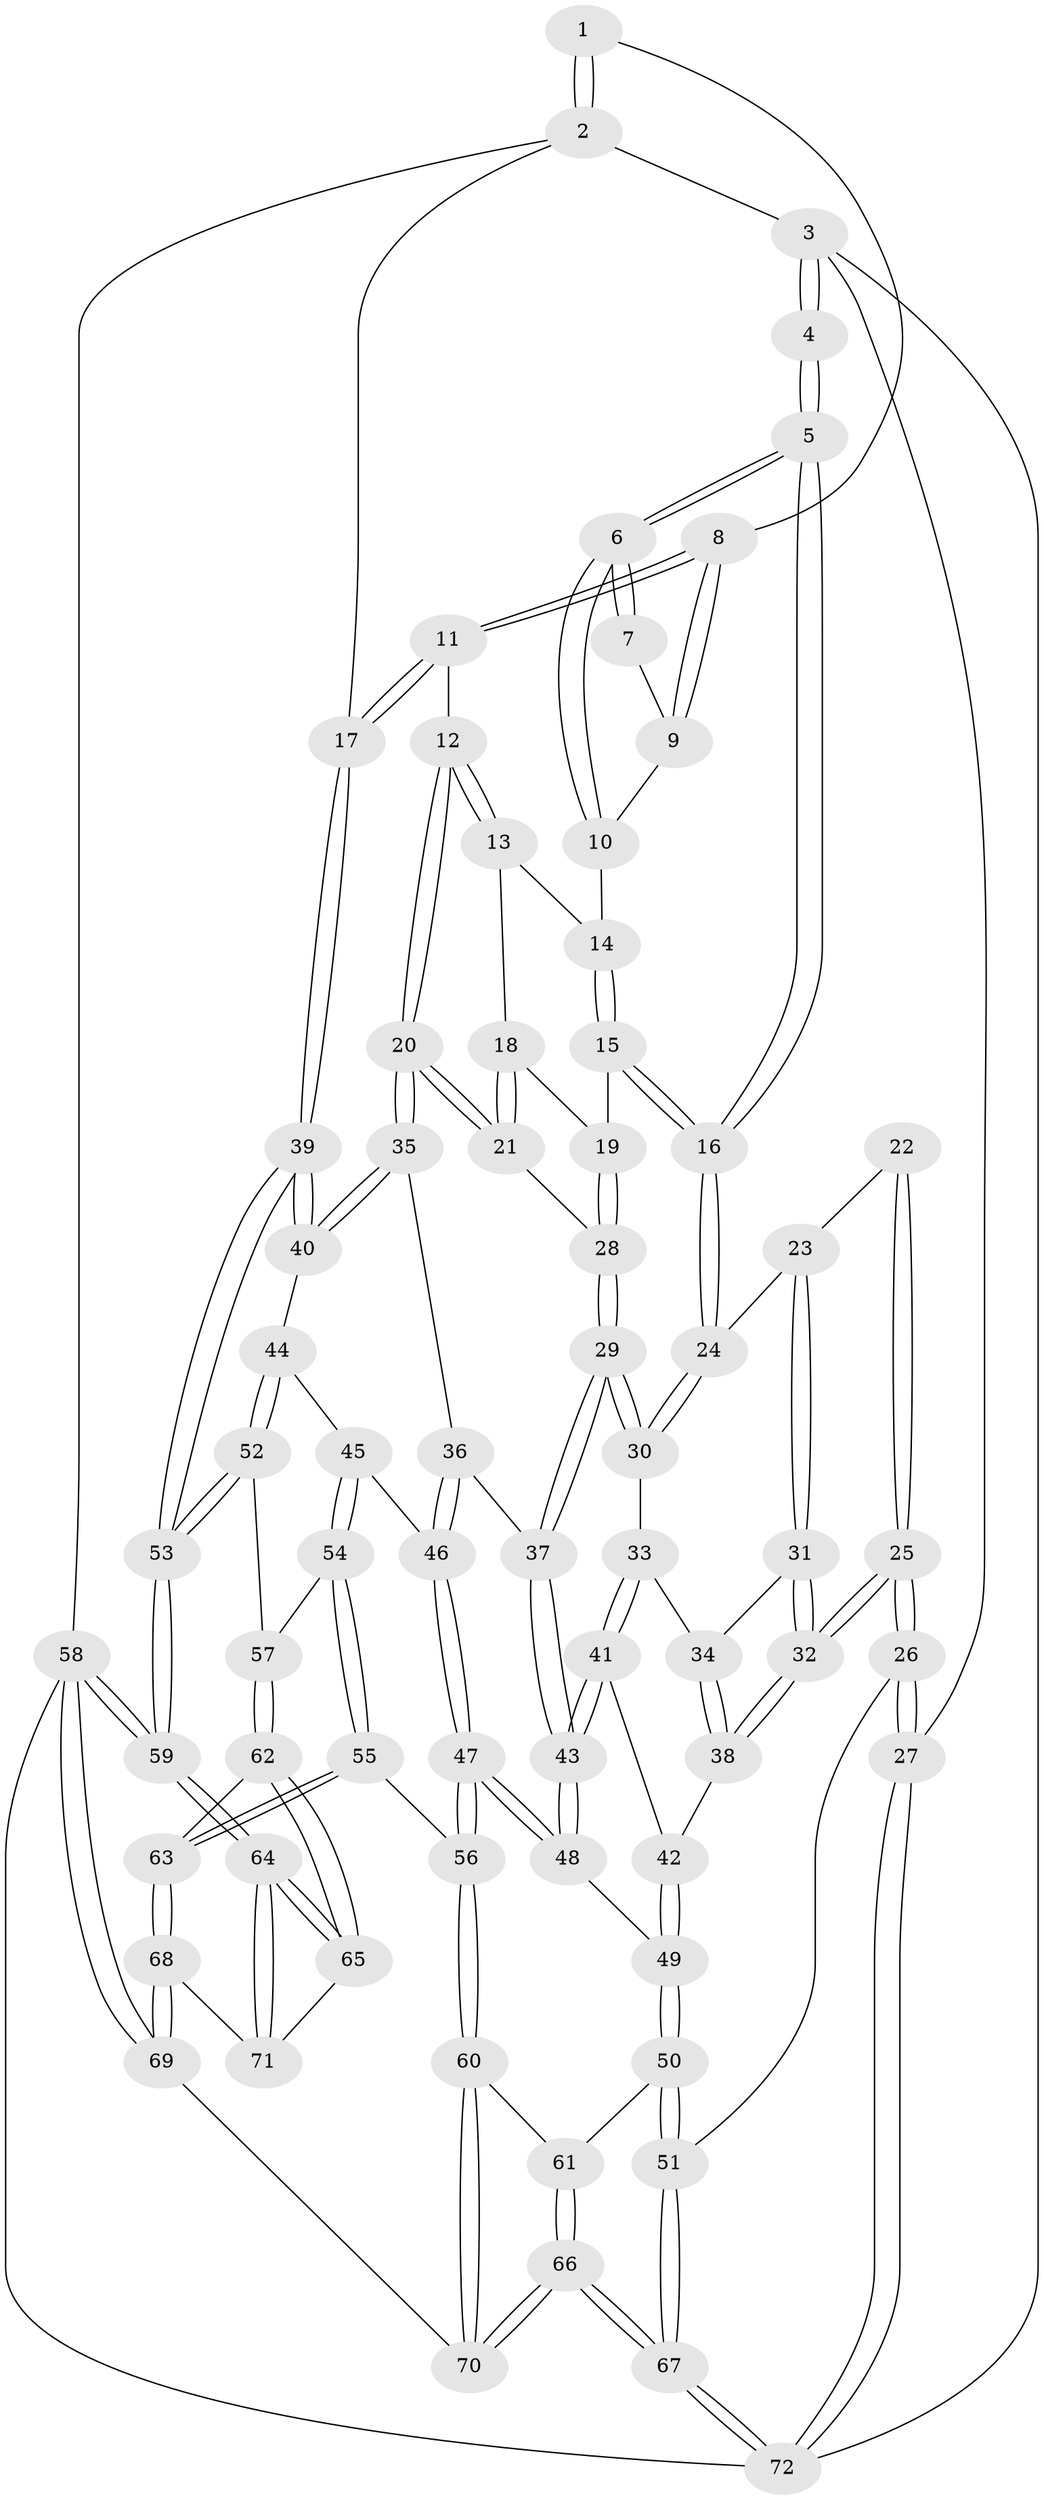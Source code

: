// coarse degree distribution, {3: 0.14, 5: 0.42, 6: 0.1, 4: 0.34}
// Generated by graph-tools (version 1.1) at 2025/24/03/03/25 07:24:36]
// undirected, 72 vertices, 177 edges
graph export_dot {
graph [start="1"]
  node [color=gray90,style=filled];
  1 [pos="+0.931185219062374+0"];
  2 [pos="+1+0"];
  3 [pos="+0+0"];
  4 [pos="+0+0"];
  5 [pos="+0.48889825876556287+0"];
  6 [pos="+0.5388352259083935+0"];
  7 [pos="+0.7480179000028992+0"];
  8 [pos="+0.9717437942496888+0.19944441196897017"];
  9 [pos="+0.9221988226593192+0.15410029420935153"];
  10 [pos="+0.7649379834194133+0.191499524491728"];
  11 [pos="+1+0.276660046259668"];
  12 [pos="+0.9619372403410635+0.302926412425433"];
  13 [pos="+0.8205154818265631+0.25947563160561554"];
  14 [pos="+0.7841403101548315+0.22034685924609754"];
  15 [pos="+0.72132557310749+0.3032454754577366"];
  16 [pos="+0.4810513766900907+0.08550902425720631"];
  17 [pos="+1+0.29629586336290364"];
  18 [pos="+0.7854573345330416+0.30096100355169536"];
  19 [pos="+0.7305041331957269+0.3207643740165309"];
  20 [pos="+0.8273557597401066+0.44041311212551343"];
  21 [pos="+0.7915618493144713+0.3870512359235204"];
  22 [pos="+0.11081534086857568+0.25848235979861445"];
  23 [pos="+0.3163118639725671+0.28082597216853644"];
  24 [pos="+0.48024852845372357+0.08996357959894355"];
  25 [pos="+0.09871348686225591+0.5014388739844499"];
  26 [pos="+0+0.6071070650054691"];
  27 [pos="+0+0.6151266102275712"];
  28 [pos="+0.7258037845458987+0.3395672150458151"];
  29 [pos="+0.60955204936462+0.42196919850390263"];
  30 [pos="+0.5059961490627087+0.20750473725587051"];
  31 [pos="+0.3045245862301725+0.3101338219243386"];
  32 [pos="+0.11263642737430776+0.495555516156348"];
  33 [pos="+0.41178340702026245+0.44980034553552334"];
  34 [pos="+0.3573510721097134+0.43176355476561545"];
  35 [pos="+0.8237205938453889+0.44980623534836245"];
  36 [pos="+0.7047125350553561+0.45548499063740266"];
  37 [pos="+0.6110131553061399+0.4319152462009372"];
  38 [pos="+0.26750958647342715+0.4931346477858754"];
  39 [pos="+1+0.40001408146823275"];
  40 [pos="+0.8440667470448165+0.5070622464680038"];
  41 [pos="+0.41224680852382434+0.45066843663116785"];
  42 [pos="+0.35676583814753376+0.5428126546445353"];
  43 [pos="+0.5525229077328282+0.542406324144113"];
  44 [pos="+0.8446165946809482+0.5125284036283393"];
  45 [pos="+0.8141679656124466+0.5719861644539173"];
  46 [pos="+0.7279325857424997+0.5715049137726734"];
  47 [pos="+0.5926293611548831+0.6472039710213924"];
  48 [pos="+0.5513676399389621+0.56762322673268"];
  49 [pos="+0.38311069737044806+0.6046413592684127"];
  50 [pos="+0.31699566191304773+0.6929751330248046"];
  51 [pos="+0.23218165603692206+0.6925524940522745"];
  52 [pos="+1+0.628507874919677"];
  53 [pos="+1+0.6110008432085405"];
  54 [pos="+0.8160282038254717+0.5930483933696321"];
  55 [pos="+0.7045813681896461+0.7373268090573083"];
  56 [pos="+0.5929119188066339+0.6488536377982094"];
  57 [pos="+0.902908719532378+0.6979964418947828"];
  58 [pos="+1+1"];
  59 [pos="+1+1"];
  60 [pos="+0.48636462024607413+0.7721323401186206"];
  61 [pos="+0.3272327581258129+0.7022584214521571"];
  62 [pos="+0.8984707043098679+0.7052340771876454"];
  63 [pos="+0.7149111373521011+0.7543418632121378"];
  64 [pos="+1+1"];
  65 [pos="+0.9106838449974114+0.8353632953227237"];
  66 [pos="+0.3839094260021057+1"];
  67 [pos="+0.3161001207251217+1"];
  68 [pos="+0.7260885479070395+0.8738824653676999"];
  69 [pos="+0.6278533590539468+1"];
  70 [pos="+0.49747106534227975+1"];
  71 [pos="+0.7497093207282931+0.870467789383215"];
  72 [pos="+0+1"];
  1 -- 2;
  1 -- 2;
  1 -- 8;
  2 -- 3;
  2 -- 17;
  2 -- 58;
  3 -- 4;
  3 -- 4;
  3 -- 27;
  3 -- 72;
  4 -- 5;
  4 -- 5;
  5 -- 6;
  5 -- 6;
  5 -- 16;
  5 -- 16;
  6 -- 7;
  6 -- 7;
  6 -- 10;
  6 -- 10;
  7 -- 9;
  8 -- 9;
  8 -- 9;
  8 -- 11;
  8 -- 11;
  9 -- 10;
  10 -- 14;
  11 -- 12;
  11 -- 17;
  11 -- 17;
  12 -- 13;
  12 -- 13;
  12 -- 20;
  12 -- 20;
  13 -- 14;
  13 -- 18;
  14 -- 15;
  14 -- 15;
  15 -- 16;
  15 -- 16;
  15 -- 19;
  16 -- 24;
  16 -- 24;
  17 -- 39;
  17 -- 39;
  18 -- 19;
  18 -- 21;
  18 -- 21;
  19 -- 28;
  19 -- 28;
  20 -- 21;
  20 -- 21;
  20 -- 35;
  20 -- 35;
  21 -- 28;
  22 -- 23;
  22 -- 25;
  22 -- 25;
  23 -- 24;
  23 -- 31;
  23 -- 31;
  24 -- 30;
  24 -- 30;
  25 -- 26;
  25 -- 26;
  25 -- 32;
  25 -- 32;
  26 -- 27;
  26 -- 27;
  26 -- 51;
  27 -- 72;
  27 -- 72;
  28 -- 29;
  28 -- 29;
  29 -- 30;
  29 -- 30;
  29 -- 37;
  29 -- 37;
  30 -- 33;
  31 -- 32;
  31 -- 32;
  31 -- 34;
  32 -- 38;
  32 -- 38;
  33 -- 34;
  33 -- 41;
  33 -- 41;
  34 -- 38;
  34 -- 38;
  35 -- 36;
  35 -- 40;
  35 -- 40;
  36 -- 37;
  36 -- 46;
  36 -- 46;
  37 -- 43;
  37 -- 43;
  38 -- 42;
  39 -- 40;
  39 -- 40;
  39 -- 53;
  39 -- 53;
  40 -- 44;
  41 -- 42;
  41 -- 43;
  41 -- 43;
  42 -- 49;
  42 -- 49;
  43 -- 48;
  43 -- 48;
  44 -- 45;
  44 -- 52;
  44 -- 52;
  45 -- 46;
  45 -- 54;
  45 -- 54;
  46 -- 47;
  46 -- 47;
  47 -- 48;
  47 -- 48;
  47 -- 56;
  47 -- 56;
  48 -- 49;
  49 -- 50;
  49 -- 50;
  50 -- 51;
  50 -- 51;
  50 -- 61;
  51 -- 67;
  51 -- 67;
  52 -- 53;
  52 -- 53;
  52 -- 57;
  53 -- 59;
  53 -- 59;
  54 -- 55;
  54 -- 55;
  54 -- 57;
  55 -- 56;
  55 -- 63;
  55 -- 63;
  56 -- 60;
  56 -- 60;
  57 -- 62;
  57 -- 62;
  58 -- 59;
  58 -- 59;
  58 -- 69;
  58 -- 69;
  58 -- 72;
  59 -- 64;
  59 -- 64;
  60 -- 61;
  60 -- 70;
  60 -- 70;
  61 -- 66;
  61 -- 66;
  62 -- 63;
  62 -- 65;
  62 -- 65;
  63 -- 68;
  63 -- 68;
  64 -- 65;
  64 -- 65;
  64 -- 71;
  64 -- 71;
  65 -- 71;
  66 -- 67;
  66 -- 67;
  66 -- 70;
  66 -- 70;
  67 -- 72;
  67 -- 72;
  68 -- 69;
  68 -- 69;
  68 -- 71;
  69 -- 70;
}
